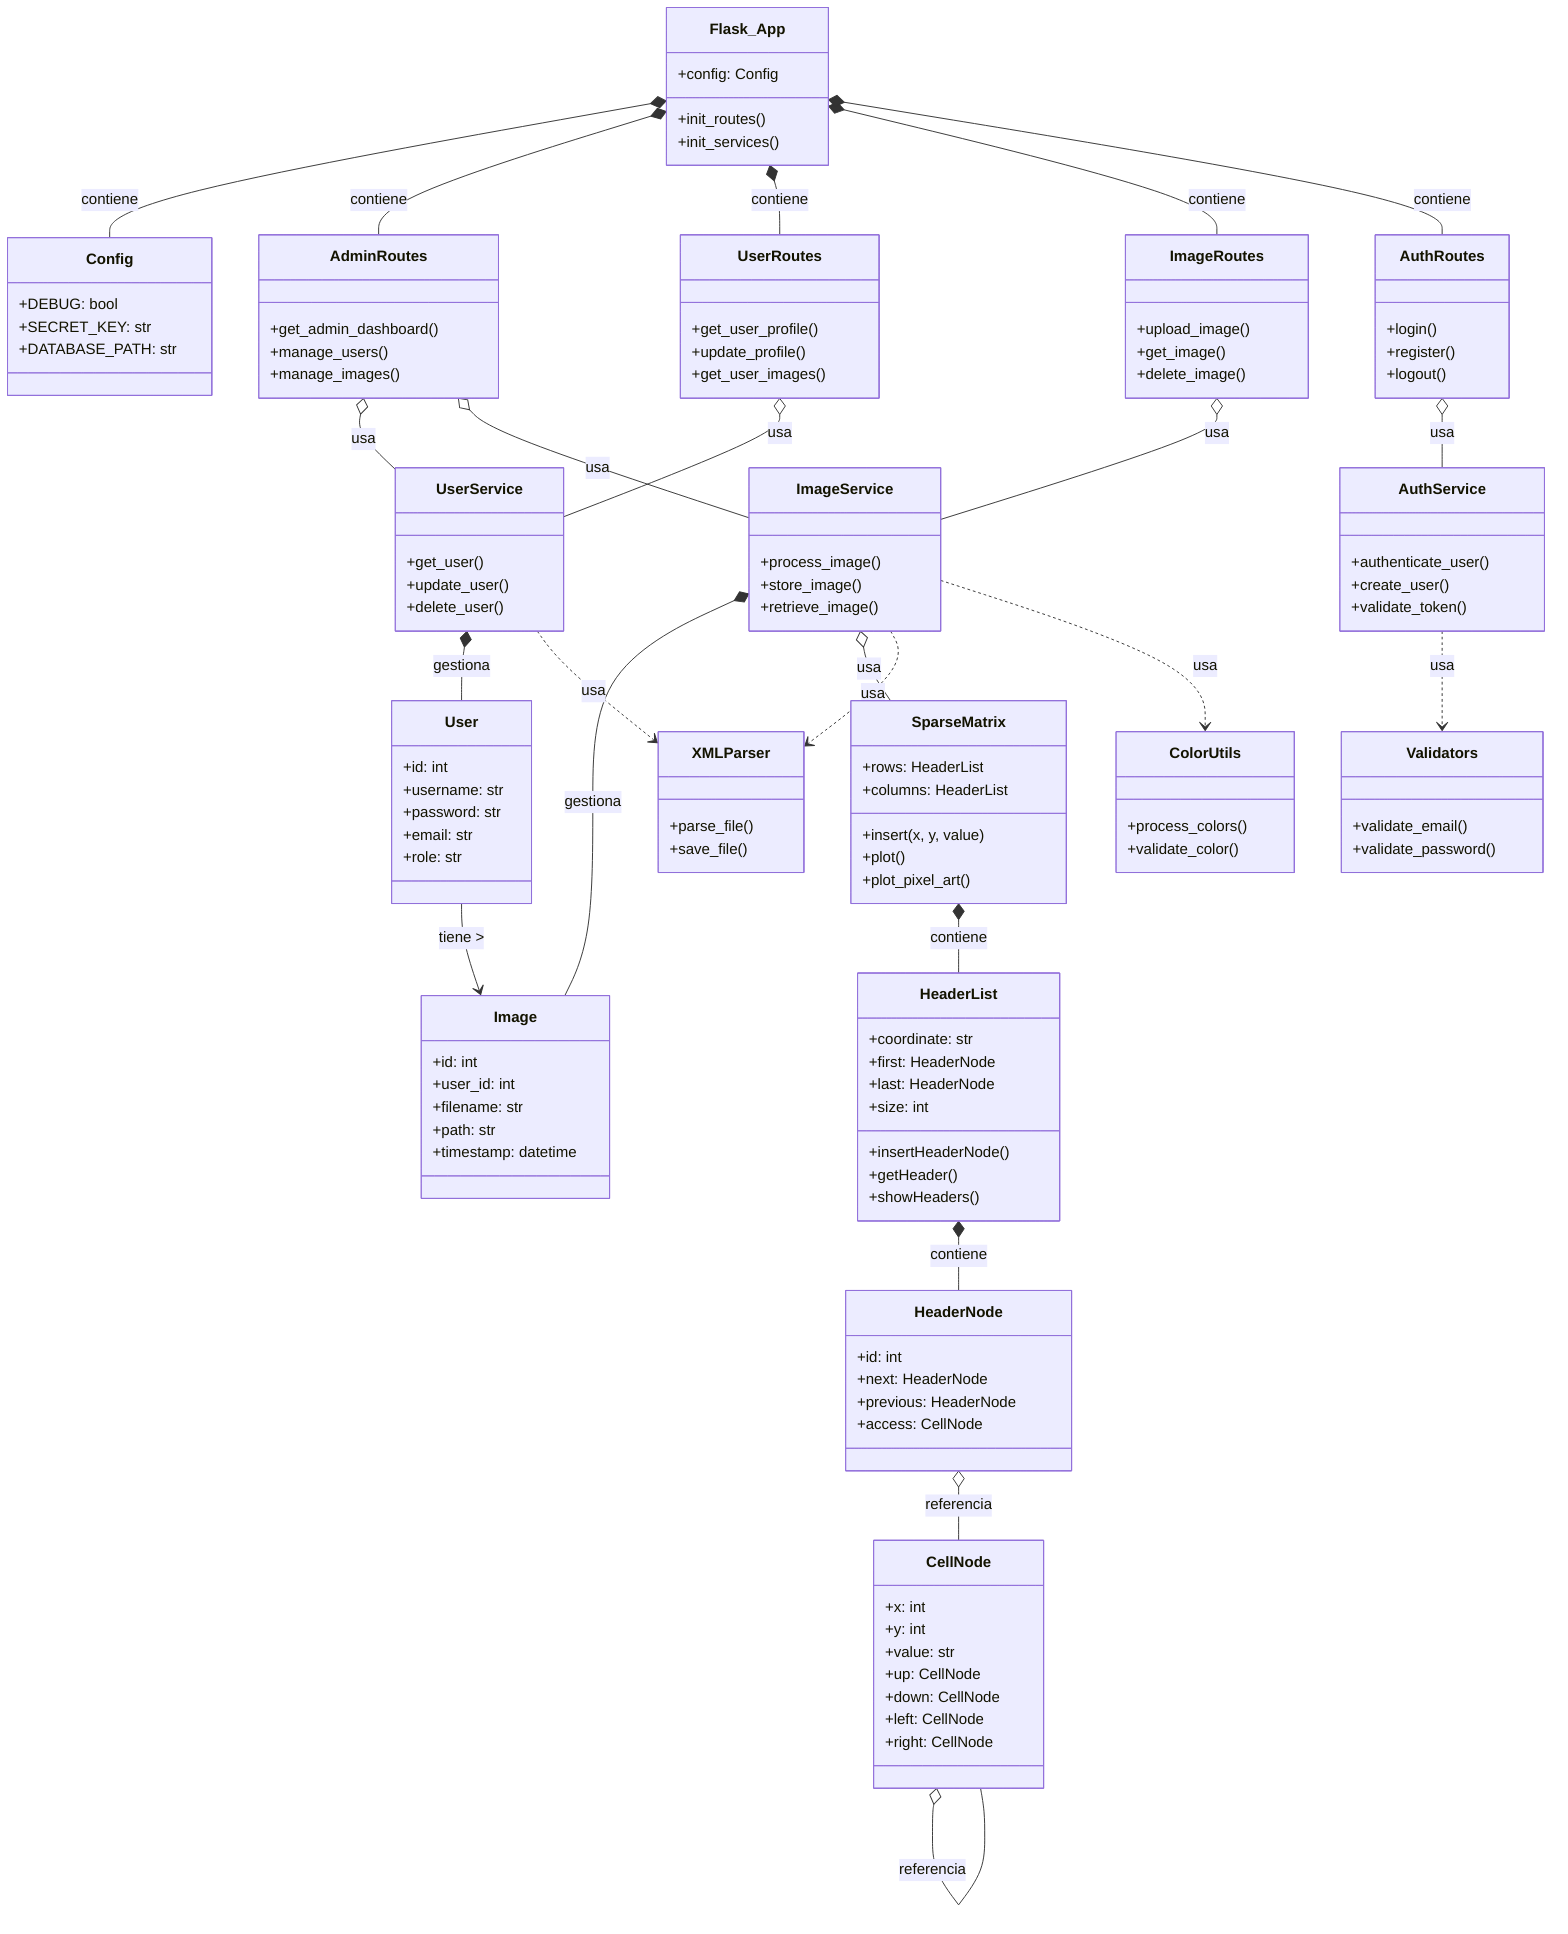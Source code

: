 classDiagram
    %% Main Application Classes
    class Flask_App {
        +config: Config
        +init_routes()
        +init_services()
    }

    class Config {
        +DEBUG: bool
        +SECRET_KEY: str
        +DATABASE_PATH: str
    }

    %% Routes
    class AdminRoutes {
        +get_admin_dashboard()
        +manage_users()
        +manage_images()
    }

    class UserRoutes {
        +get_user_profile()
        +update_profile()
        +get_user_images()
    }

    class ImageRoutes {
        +upload_image()
        +get_image()
        +delete_image()
    }

    class AuthRoutes {
        +login()
        +register()
        +logout()
    }

    %% Services
    class AuthService {
        +authenticate_user()
        +create_user()
        +validate_token()
    }

    class ImageService {
        +process_image()
        +store_image()
        +retrieve_image()
    }

    class UserService {
        +get_user()
        +update_user()
        +delete_user()
    }

    %% Models
    class User {
        +id: int
        +username: str
        +password: str
        +email: str
        +role: str
    }

    class Image {
        +id: int
        +user_id: int
        +filename: str
        +path: str
        +timestamp: datetime
    }

    %% Sparse Matrix Classes
    class SparseMatrix {
        +rows: HeaderList
        +columns: HeaderList
        +insert(x, y, value)
        +plot()
        +plot_pixel_art()
    }

    class HeaderList {
        +coordinate: str
        +first: HeaderNode
        +last: HeaderNode
        +size: int
        +insertHeaderNode()
        +getHeader()
        +showHeaders()
    }

    class HeaderNode {
        +id: int
        +next: HeaderNode
        +previous: HeaderNode
        +access: CellNode
    }

    class CellNode {
        +x: int
        +y: int
        +value: str
        +up: CellNode
        +down: CellNode
        +left: CellNode
        +right: CellNode
    }

    %% Utils
    class XMLParser {
        +parse_file()
        +save_file()
    }

    class ColorUtils {
        +process_colors()
        +validate_color()
    }

    class Validators {
        +validate_email()
        +validate_password()
    }

    %% Relationships
    Flask_App *-- Config : contiene
    Flask_App *-- AdminRoutes : contiene
    Flask_App *-- UserRoutes : contiene
    Flask_App *-- ImageRoutes : contiene
    Flask_App *-- AuthRoutes : contiene

    AdminRoutes o-- UserService : usa
    AdminRoutes o-- ImageService : usa
    UserRoutes o-- UserService : usa
    ImageRoutes o-- ImageService : usa
    AuthRoutes o-- AuthService : usa

    UserService *-- User : gestiona
    ImageService *-- Image : gestiona
    ImageService o-- SparseMatrix : usa

    SparseMatrix *-- HeaderList : contiene
    HeaderList *-- HeaderNode : contiene
    HeaderNode o-- CellNode : referencia
    CellNode o-- CellNode : referencia

    User --> Image : tiene >
    UserService ..> XMLParser : usa
    ImageService ..> XMLParser : usa
    ImageService ..> ColorUtils : usa
    AuthService ..> Validators : usa